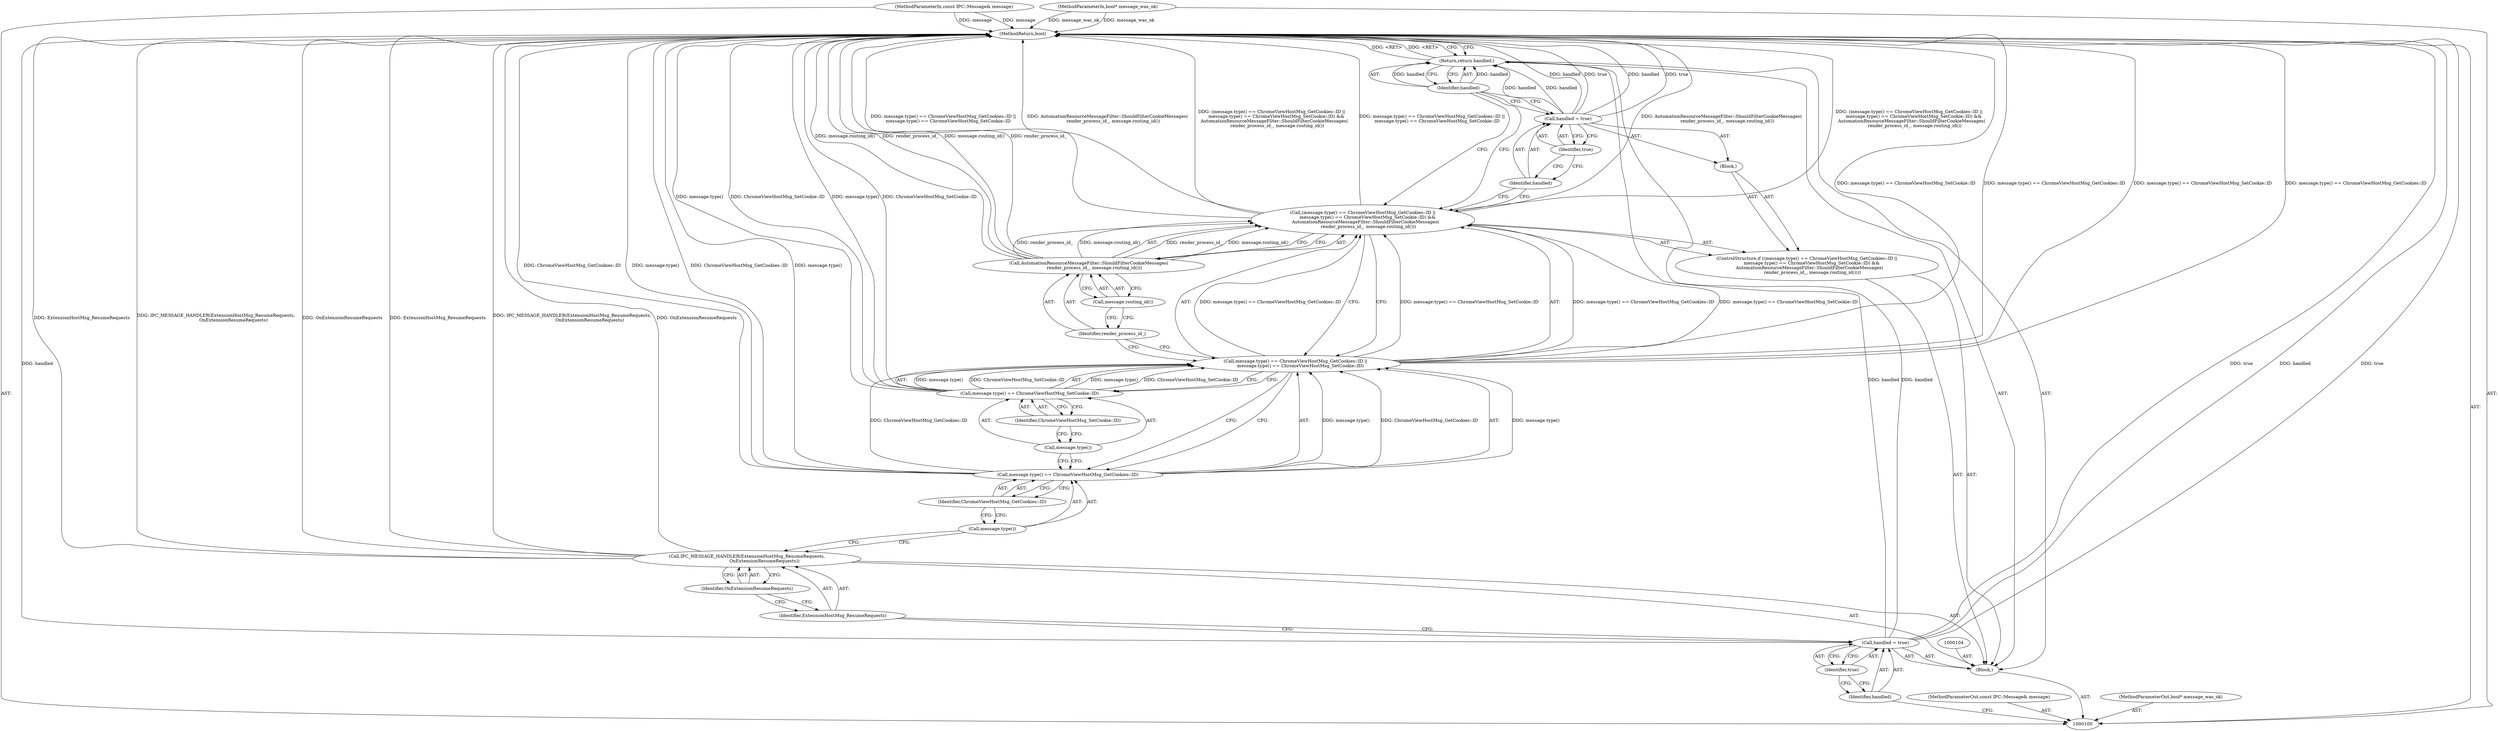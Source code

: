 digraph "0_Chrome_7bc64304a46b76928da4149693bb4e60907e54c8" {
"1000129" [label="(MethodReturn,bool)"];
"1000101" [label="(MethodParameterIn,const IPC::Message& message)"];
"1000172" [label="(MethodParameterOut,const IPC::Message& message)"];
"1000102" [label="(MethodParameterIn,bool* message_was_ok)"];
"1000173" [label="(MethodParameterOut,bool* message_was_ok)"];
"1000103" [label="(Block,)"];
"1000107" [label="(Identifier,true)"];
"1000105" [label="(Call,handled = true)"];
"1000106" [label="(Identifier,handled)"];
"1000109" [label="(Identifier,ExtensionHostMsg_ResumeRequests)"];
"1000108" [label="(Call,IPC_MESSAGE_HANDLER(ExtensionHostMsg_ResumeRequests,\n                         OnExtensionResumeRequests))"];
"1000110" [label="(Identifier,OnExtensionResumeRequests)"];
"1000111" [label="(ControlStructure,if ((message.type() == ChromeViewHostMsg_GetCookies::ID ||\n       message.type() == ChromeViewHostMsg_SetCookie::ID) &&\n    AutomationResourceMessageFilter::ShouldFilterCookieMessages(\n        render_process_id_, message.routing_id())))"];
"1000116" [label="(Identifier,ChromeViewHostMsg_GetCookies::ID)"];
"1000112" [label="(Call,(message.type() == ChromeViewHostMsg_GetCookies::ID ||\n       message.type() == ChromeViewHostMsg_SetCookie::ID) &&\n    AutomationResourceMessageFilter::ShouldFilterCookieMessages(\n        render_process_id_, message.routing_id()))"];
"1000113" [label="(Call,message.type() == ChromeViewHostMsg_GetCookies::ID ||\n       message.type() == ChromeViewHostMsg_SetCookie::ID)"];
"1000114" [label="(Call,message.type() == ChromeViewHostMsg_GetCookies::ID)"];
"1000115" [label="(Call,message.type())"];
"1000119" [label="(Identifier,ChromeViewHostMsg_SetCookie::ID)"];
"1000117" [label="(Call,message.type() == ChromeViewHostMsg_SetCookie::ID)"];
"1000118" [label="(Call,message.type())"];
"1000120" [label="(Call,AutomationResourceMessageFilter::ShouldFilterCookieMessages(\n        render_process_id_, message.routing_id()))"];
"1000122" [label="(Call,message.routing_id())"];
"1000123" [label="(Block,)"];
"1000121" [label="(Identifier,render_process_id_)"];
"1000126" [label="(Identifier,true)"];
"1000124" [label="(Call,handled = true)"];
"1000125" [label="(Identifier,handled)"];
"1000127" [label="(Return,return handled;)"];
"1000128" [label="(Identifier,handled)"];
"1000129" -> "1000100"  [label="AST: "];
"1000129" -> "1000127"  [label="CFG: "];
"1000127" -> "1000129"  [label="DDG: <RET>"];
"1000113" -> "1000129"  [label="DDG: message.type() == ChromeViewHostMsg_SetCookie::ID"];
"1000113" -> "1000129"  [label="DDG: message.type() == ChromeViewHostMsg_GetCookies::ID"];
"1000124" -> "1000129"  [label="DDG: true"];
"1000124" -> "1000129"  [label="DDG: handled"];
"1000108" -> "1000129"  [label="DDG: IPC_MESSAGE_HANDLER(ExtensionHostMsg_ResumeRequests,\n                         OnExtensionResumeRequests)"];
"1000108" -> "1000129"  [label="DDG: OnExtensionResumeRequests"];
"1000108" -> "1000129"  [label="DDG: ExtensionHostMsg_ResumeRequests"];
"1000105" -> "1000129"  [label="DDG: true"];
"1000105" -> "1000129"  [label="DDG: handled"];
"1000117" -> "1000129"  [label="DDG: message.type()"];
"1000117" -> "1000129"  [label="DDG: ChromeViewHostMsg_SetCookie::ID"];
"1000120" -> "1000129"  [label="DDG: message.routing_id()"];
"1000120" -> "1000129"  [label="DDG: render_process_id_"];
"1000114" -> "1000129"  [label="DDG: ChromeViewHostMsg_GetCookies::ID"];
"1000114" -> "1000129"  [label="DDG: message.type()"];
"1000102" -> "1000129"  [label="DDG: message_was_ok"];
"1000112" -> "1000129"  [label="DDG: (message.type() == ChromeViewHostMsg_GetCookies::ID ||\n       message.type() == ChromeViewHostMsg_SetCookie::ID) &&\n    AutomationResourceMessageFilter::ShouldFilterCookieMessages(\n        render_process_id_, message.routing_id())"];
"1000112" -> "1000129"  [label="DDG: message.type() == ChromeViewHostMsg_GetCookies::ID ||\n       message.type() == ChromeViewHostMsg_SetCookie::ID"];
"1000112" -> "1000129"  [label="DDG: AutomationResourceMessageFilter::ShouldFilterCookieMessages(\n        render_process_id_, message.routing_id())"];
"1000101" -> "1000129"  [label="DDG: message"];
"1000101" -> "1000100"  [label="AST: "];
"1000101" -> "1000129"  [label="DDG: message"];
"1000172" -> "1000100"  [label="AST: "];
"1000102" -> "1000100"  [label="AST: "];
"1000102" -> "1000129"  [label="DDG: message_was_ok"];
"1000173" -> "1000100"  [label="AST: "];
"1000103" -> "1000100"  [label="AST: "];
"1000104" -> "1000103"  [label="AST: "];
"1000105" -> "1000103"  [label="AST: "];
"1000108" -> "1000103"  [label="AST: "];
"1000111" -> "1000103"  [label="AST: "];
"1000127" -> "1000103"  [label="AST: "];
"1000107" -> "1000105"  [label="AST: "];
"1000107" -> "1000106"  [label="CFG: "];
"1000105" -> "1000107"  [label="CFG: "];
"1000105" -> "1000103"  [label="AST: "];
"1000105" -> "1000107"  [label="CFG: "];
"1000106" -> "1000105"  [label="AST: "];
"1000107" -> "1000105"  [label="AST: "];
"1000109" -> "1000105"  [label="CFG: "];
"1000105" -> "1000129"  [label="DDG: true"];
"1000105" -> "1000129"  [label="DDG: handled"];
"1000105" -> "1000127"  [label="DDG: handled"];
"1000106" -> "1000105"  [label="AST: "];
"1000106" -> "1000100"  [label="CFG: "];
"1000107" -> "1000106"  [label="CFG: "];
"1000109" -> "1000108"  [label="AST: "];
"1000109" -> "1000105"  [label="CFG: "];
"1000110" -> "1000109"  [label="CFG: "];
"1000108" -> "1000103"  [label="AST: "];
"1000108" -> "1000110"  [label="CFG: "];
"1000109" -> "1000108"  [label="AST: "];
"1000110" -> "1000108"  [label="AST: "];
"1000115" -> "1000108"  [label="CFG: "];
"1000108" -> "1000129"  [label="DDG: IPC_MESSAGE_HANDLER(ExtensionHostMsg_ResumeRequests,\n                         OnExtensionResumeRequests)"];
"1000108" -> "1000129"  [label="DDG: OnExtensionResumeRequests"];
"1000108" -> "1000129"  [label="DDG: ExtensionHostMsg_ResumeRequests"];
"1000110" -> "1000108"  [label="AST: "];
"1000110" -> "1000109"  [label="CFG: "];
"1000108" -> "1000110"  [label="CFG: "];
"1000111" -> "1000103"  [label="AST: "];
"1000112" -> "1000111"  [label="AST: "];
"1000123" -> "1000111"  [label="AST: "];
"1000116" -> "1000114"  [label="AST: "];
"1000116" -> "1000115"  [label="CFG: "];
"1000114" -> "1000116"  [label="CFG: "];
"1000112" -> "1000111"  [label="AST: "];
"1000112" -> "1000113"  [label="CFG: "];
"1000112" -> "1000120"  [label="CFG: "];
"1000113" -> "1000112"  [label="AST: "];
"1000120" -> "1000112"  [label="AST: "];
"1000125" -> "1000112"  [label="CFG: "];
"1000128" -> "1000112"  [label="CFG: "];
"1000112" -> "1000129"  [label="DDG: (message.type() == ChromeViewHostMsg_GetCookies::ID ||\n       message.type() == ChromeViewHostMsg_SetCookie::ID) &&\n    AutomationResourceMessageFilter::ShouldFilterCookieMessages(\n        render_process_id_, message.routing_id())"];
"1000112" -> "1000129"  [label="DDG: message.type() == ChromeViewHostMsg_GetCookies::ID ||\n       message.type() == ChromeViewHostMsg_SetCookie::ID"];
"1000112" -> "1000129"  [label="DDG: AutomationResourceMessageFilter::ShouldFilterCookieMessages(\n        render_process_id_, message.routing_id())"];
"1000113" -> "1000112"  [label="DDG: message.type() == ChromeViewHostMsg_GetCookies::ID"];
"1000113" -> "1000112"  [label="DDG: message.type() == ChromeViewHostMsg_SetCookie::ID"];
"1000120" -> "1000112"  [label="DDG: render_process_id_"];
"1000120" -> "1000112"  [label="DDG: message.routing_id()"];
"1000113" -> "1000112"  [label="AST: "];
"1000113" -> "1000114"  [label="CFG: "];
"1000113" -> "1000117"  [label="CFG: "];
"1000114" -> "1000113"  [label="AST: "];
"1000117" -> "1000113"  [label="AST: "];
"1000121" -> "1000113"  [label="CFG: "];
"1000112" -> "1000113"  [label="CFG: "];
"1000113" -> "1000129"  [label="DDG: message.type() == ChromeViewHostMsg_SetCookie::ID"];
"1000113" -> "1000129"  [label="DDG: message.type() == ChromeViewHostMsg_GetCookies::ID"];
"1000113" -> "1000112"  [label="DDG: message.type() == ChromeViewHostMsg_GetCookies::ID"];
"1000113" -> "1000112"  [label="DDG: message.type() == ChromeViewHostMsg_SetCookie::ID"];
"1000114" -> "1000113"  [label="DDG: message.type()"];
"1000114" -> "1000113"  [label="DDG: ChromeViewHostMsg_GetCookies::ID"];
"1000117" -> "1000113"  [label="DDG: message.type()"];
"1000117" -> "1000113"  [label="DDG: ChromeViewHostMsg_SetCookie::ID"];
"1000114" -> "1000113"  [label="AST: "];
"1000114" -> "1000116"  [label="CFG: "];
"1000115" -> "1000114"  [label="AST: "];
"1000116" -> "1000114"  [label="AST: "];
"1000118" -> "1000114"  [label="CFG: "];
"1000113" -> "1000114"  [label="CFG: "];
"1000114" -> "1000129"  [label="DDG: ChromeViewHostMsg_GetCookies::ID"];
"1000114" -> "1000129"  [label="DDG: message.type()"];
"1000114" -> "1000113"  [label="DDG: message.type()"];
"1000114" -> "1000113"  [label="DDG: ChromeViewHostMsg_GetCookies::ID"];
"1000115" -> "1000114"  [label="AST: "];
"1000115" -> "1000108"  [label="CFG: "];
"1000116" -> "1000115"  [label="CFG: "];
"1000119" -> "1000117"  [label="AST: "];
"1000119" -> "1000118"  [label="CFG: "];
"1000117" -> "1000119"  [label="CFG: "];
"1000117" -> "1000113"  [label="AST: "];
"1000117" -> "1000119"  [label="CFG: "];
"1000118" -> "1000117"  [label="AST: "];
"1000119" -> "1000117"  [label="AST: "];
"1000113" -> "1000117"  [label="CFG: "];
"1000117" -> "1000129"  [label="DDG: message.type()"];
"1000117" -> "1000129"  [label="DDG: ChromeViewHostMsg_SetCookie::ID"];
"1000117" -> "1000113"  [label="DDG: message.type()"];
"1000117" -> "1000113"  [label="DDG: ChromeViewHostMsg_SetCookie::ID"];
"1000118" -> "1000117"  [label="AST: "];
"1000118" -> "1000114"  [label="CFG: "];
"1000119" -> "1000118"  [label="CFG: "];
"1000120" -> "1000112"  [label="AST: "];
"1000120" -> "1000122"  [label="CFG: "];
"1000121" -> "1000120"  [label="AST: "];
"1000122" -> "1000120"  [label="AST: "];
"1000112" -> "1000120"  [label="CFG: "];
"1000120" -> "1000129"  [label="DDG: message.routing_id()"];
"1000120" -> "1000129"  [label="DDG: render_process_id_"];
"1000120" -> "1000112"  [label="DDG: render_process_id_"];
"1000120" -> "1000112"  [label="DDG: message.routing_id()"];
"1000122" -> "1000120"  [label="AST: "];
"1000122" -> "1000121"  [label="CFG: "];
"1000120" -> "1000122"  [label="CFG: "];
"1000123" -> "1000111"  [label="AST: "];
"1000124" -> "1000123"  [label="AST: "];
"1000121" -> "1000120"  [label="AST: "];
"1000121" -> "1000113"  [label="CFG: "];
"1000122" -> "1000121"  [label="CFG: "];
"1000126" -> "1000124"  [label="AST: "];
"1000126" -> "1000125"  [label="CFG: "];
"1000124" -> "1000126"  [label="CFG: "];
"1000124" -> "1000123"  [label="AST: "];
"1000124" -> "1000126"  [label="CFG: "];
"1000125" -> "1000124"  [label="AST: "];
"1000126" -> "1000124"  [label="AST: "];
"1000128" -> "1000124"  [label="CFG: "];
"1000124" -> "1000129"  [label="DDG: true"];
"1000124" -> "1000129"  [label="DDG: handled"];
"1000124" -> "1000127"  [label="DDG: handled"];
"1000125" -> "1000124"  [label="AST: "];
"1000125" -> "1000112"  [label="CFG: "];
"1000126" -> "1000125"  [label="CFG: "];
"1000127" -> "1000103"  [label="AST: "];
"1000127" -> "1000128"  [label="CFG: "];
"1000128" -> "1000127"  [label="AST: "];
"1000129" -> "1000127"  [label="CFG: "];
"1000127" -> "1000129"  [label="DDG: <RET>"];
"1000128" -> "1000127"  [label="DDG: handled"];
"1000124" -> "1000127"  [label="DDG: handled"];
"1000105" -> "1000127"  [label="DDG: handled"];
"1000128" -> "1000127"  [label="AST: "];
"1000128" -> "1000124"  [label="CFG: "];
"1000128" -> "1000112"  [label="CFG: "];
"1000127" -> "1000128"  [label="CFG: "];
"1000128" -> "1000127"  [label="DDG: handled"];
}
